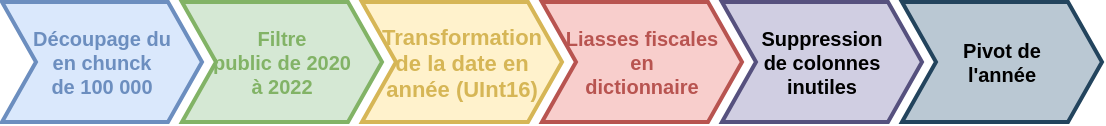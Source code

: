 <mxfile border="50" scale="3" compressed="false" locked="false" version="24.5.3" type="device">
  <diagram name="Blank" id="YmL12bMKpDGza6XwsDPr">
    <mxGraphModel dx="688" dy="598" grid="0" gridSize="10" guides="1" tooltips="1" connect="1" arrows="1" fold="1" page="1" pageScale="1" pageWidth="827" pageHeight="1169" background="none" math="1" shadow="0">
      <root>
        <mxCell id="X5NqExCQtvZxIxQ7pmgY-0" />
        <mxCell id="1" parent="X5NqExCQtvZxIxQ7pmgY-0" />
        <mxCell id="hY4IK4yrzYgxUvn6RVam-4" value="" style="group" vertex="1" connectable="0" parent="1">
          <mxGeometry x="229" y="141" width="550" height="60" as="geometry" />
        </mxCell>
        <mxCell id="hY4IK4yrzYgxUvn6RVam-2" value="Suppression&#xa;de colonnes&#xa;inutiles" style="shape=step;perimeter=stepPerimeter;strokeColor=#56517e;fontFamily=Helvetica;fontSize=10;fillColor=#d0cee2;fixedSize=1;size=17;fontStyle=1;strokeWidth=2;spacingTop=0;points=[];container=0;" vertex="1" parent="hY4IK4yrzYgxUvn6RVam-4">
          <mxGeometry x="360" width="100" height="60" as="geometry" />
        </mxCell>
        <mxCell id="hY4IK4yrzYgxUvn6RVam-3" value="Pivot de&#xa;l&#39;année" style="shape=step;perimeter=stepPerimeter;strokeColor=#23445d;fontFamily=Helvetica;fontSize=10;fillColor=#bac8d3;fixedSize=1;size=17;fontStyle=1;strokeWidth=2;spacingTop=0;points=[];container=0;" vertex="1" parent="hY4IK4yrzYgxUvn6RVam-4">
          <mxGeometry x="450" width="100" height="60" as="geometry" />
        </mxCell>
        <mxCell id="NjAqU9Y5rHBkyYTPuW-a-2" value="Découpage du&#xa;en chunck&#xa;de 100 000" style="shape=step;perimeter=stepPerimeter;strokeColor=#6C8EBF;fontFamily=Helvetica;fontSize=10;fontColor=#6C8EBF;fillColor=#dae8fc;fixedSize=1;size=17;fontStyle=1;strokeWidth=2;spacingTop=0;points=[];container=0;" parent="hY4IK4yrzYgxUvn6RVam-4" vertex="1">
          <mxGeometry width="100" height="60" as="geometry" />
        </mxCell>
        <mxCell id="NjAqU9Y5rHBkyYTPuW-a-3" value="Filtre&#xa;public de 2020&#xa;à 2022" style="shape=step;perimeter=stepPerimeter;strokeColor=#82B366;fontFamily=Helvetica;fontSize=10;fontColor=#82B366;fillColor=#d5e8d4;fixedSize=1;size=17;fontStyle=1;strokeWidth=2;spacingTop=0;points=[];container=0;" parent="hY4IK4yrzYgxUvn6RVam-4" vertex="1">
          <mxGeometry x="90" width="100" height="60" as="geometry" />
        </mxCell>
        <mxCell id="NjAqU9Y5rHBkyYTPuW-a-4" value="Transformation&#xa;de la date en&#xa;année (UInt16)" style="shape=step;perimeter=stepPerimeter;strokeColor=#D6B656;fontFamily=Helvetica;fontSize=11;fontColor=#D6B656;fillColor=#fff2cc;fixedSize=1;size=17;fontStyle=1;strokeWidth=2;spacingTop=0;points=[];container=0;" parent="hY4IK4yrzYgxUvn6RVam-4" vertex="1">
          <mxGeometry x="180" width="100" height="60" as="geometry" />
        </mxCell>
        <mxCell id="NjAqU9Y5rHBkyYTPuW-a-5" value="Liasses fiscales&#xa;en&#xa;dictionnaire" style="shape=step;perimeter=stepPerimeter;strokeColor=#B85450;fontFamily=Helvetica;fontSize=10;fontColor=#B85450;fillColor=#f8cecc;fixedSize=1;size=17;fontStyle=1;strokeWidth=2;spacingTop=0;points=[];container=0;" parent="hY4IK4yrzYgxUvn6RVam-4" vertex="1">
          <mxGeometry x="270" width="100" height="60" as="geometry" />
        </mxCell>
      </root>
    </mxGraphModel>
  </diagram>
</mxfile>
